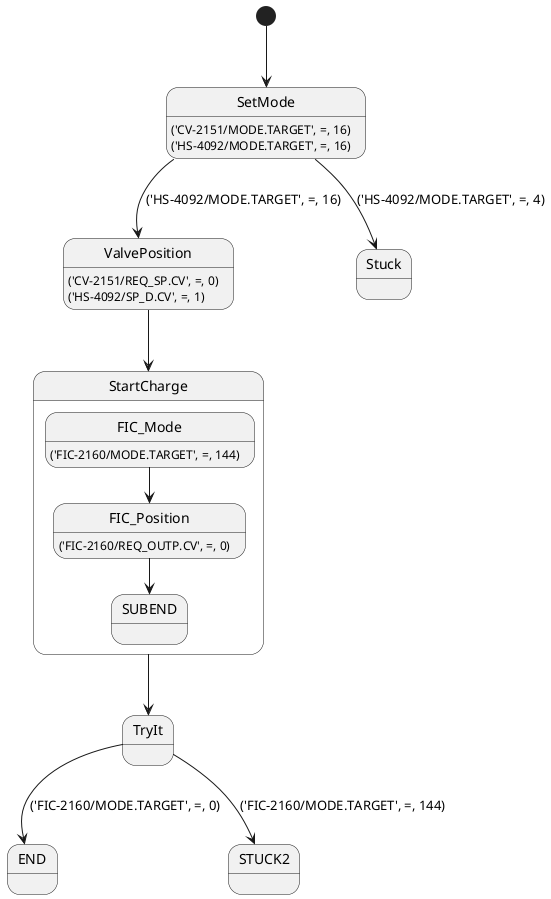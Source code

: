 
@startuml

[*] --> SetMode
SetMode: ('CV-2151/MODE.TARGET', =, 16)
SetMode: ('HS-4092/MODE.TARGET', =, 16)

SetMode --> ValvePosition: ('HS-4092/MODE.TARGET', =, 16)
SetMode --> Stuck: ('HS-4092/MODE.TARGET', =, 4)

ValvePosition: ('CV-2151/REQ_SP.CV', =, 0)

ValvePosition: ('HS-4092/SP_D.CV', =, 1)

ValvePosition --> StartCharge

StartCharge --> TryIt

state StartCharge{
FIC_Mode --> FIC_Position
FIC_Position --> SUBEND

FIC_Position: ('FIC-2160/REQ_OUTP.CV', =, 0)
FIC_Mode: ('FIC-2160/MODE.TARGET', =, 144)

}


TryIt --> END: ('FIC-2160/MODE.TARGET', =, 0)
TryIt --> STUCK2: ('FIC-2160/MODE.TARGET', =, 144)


@enduml

